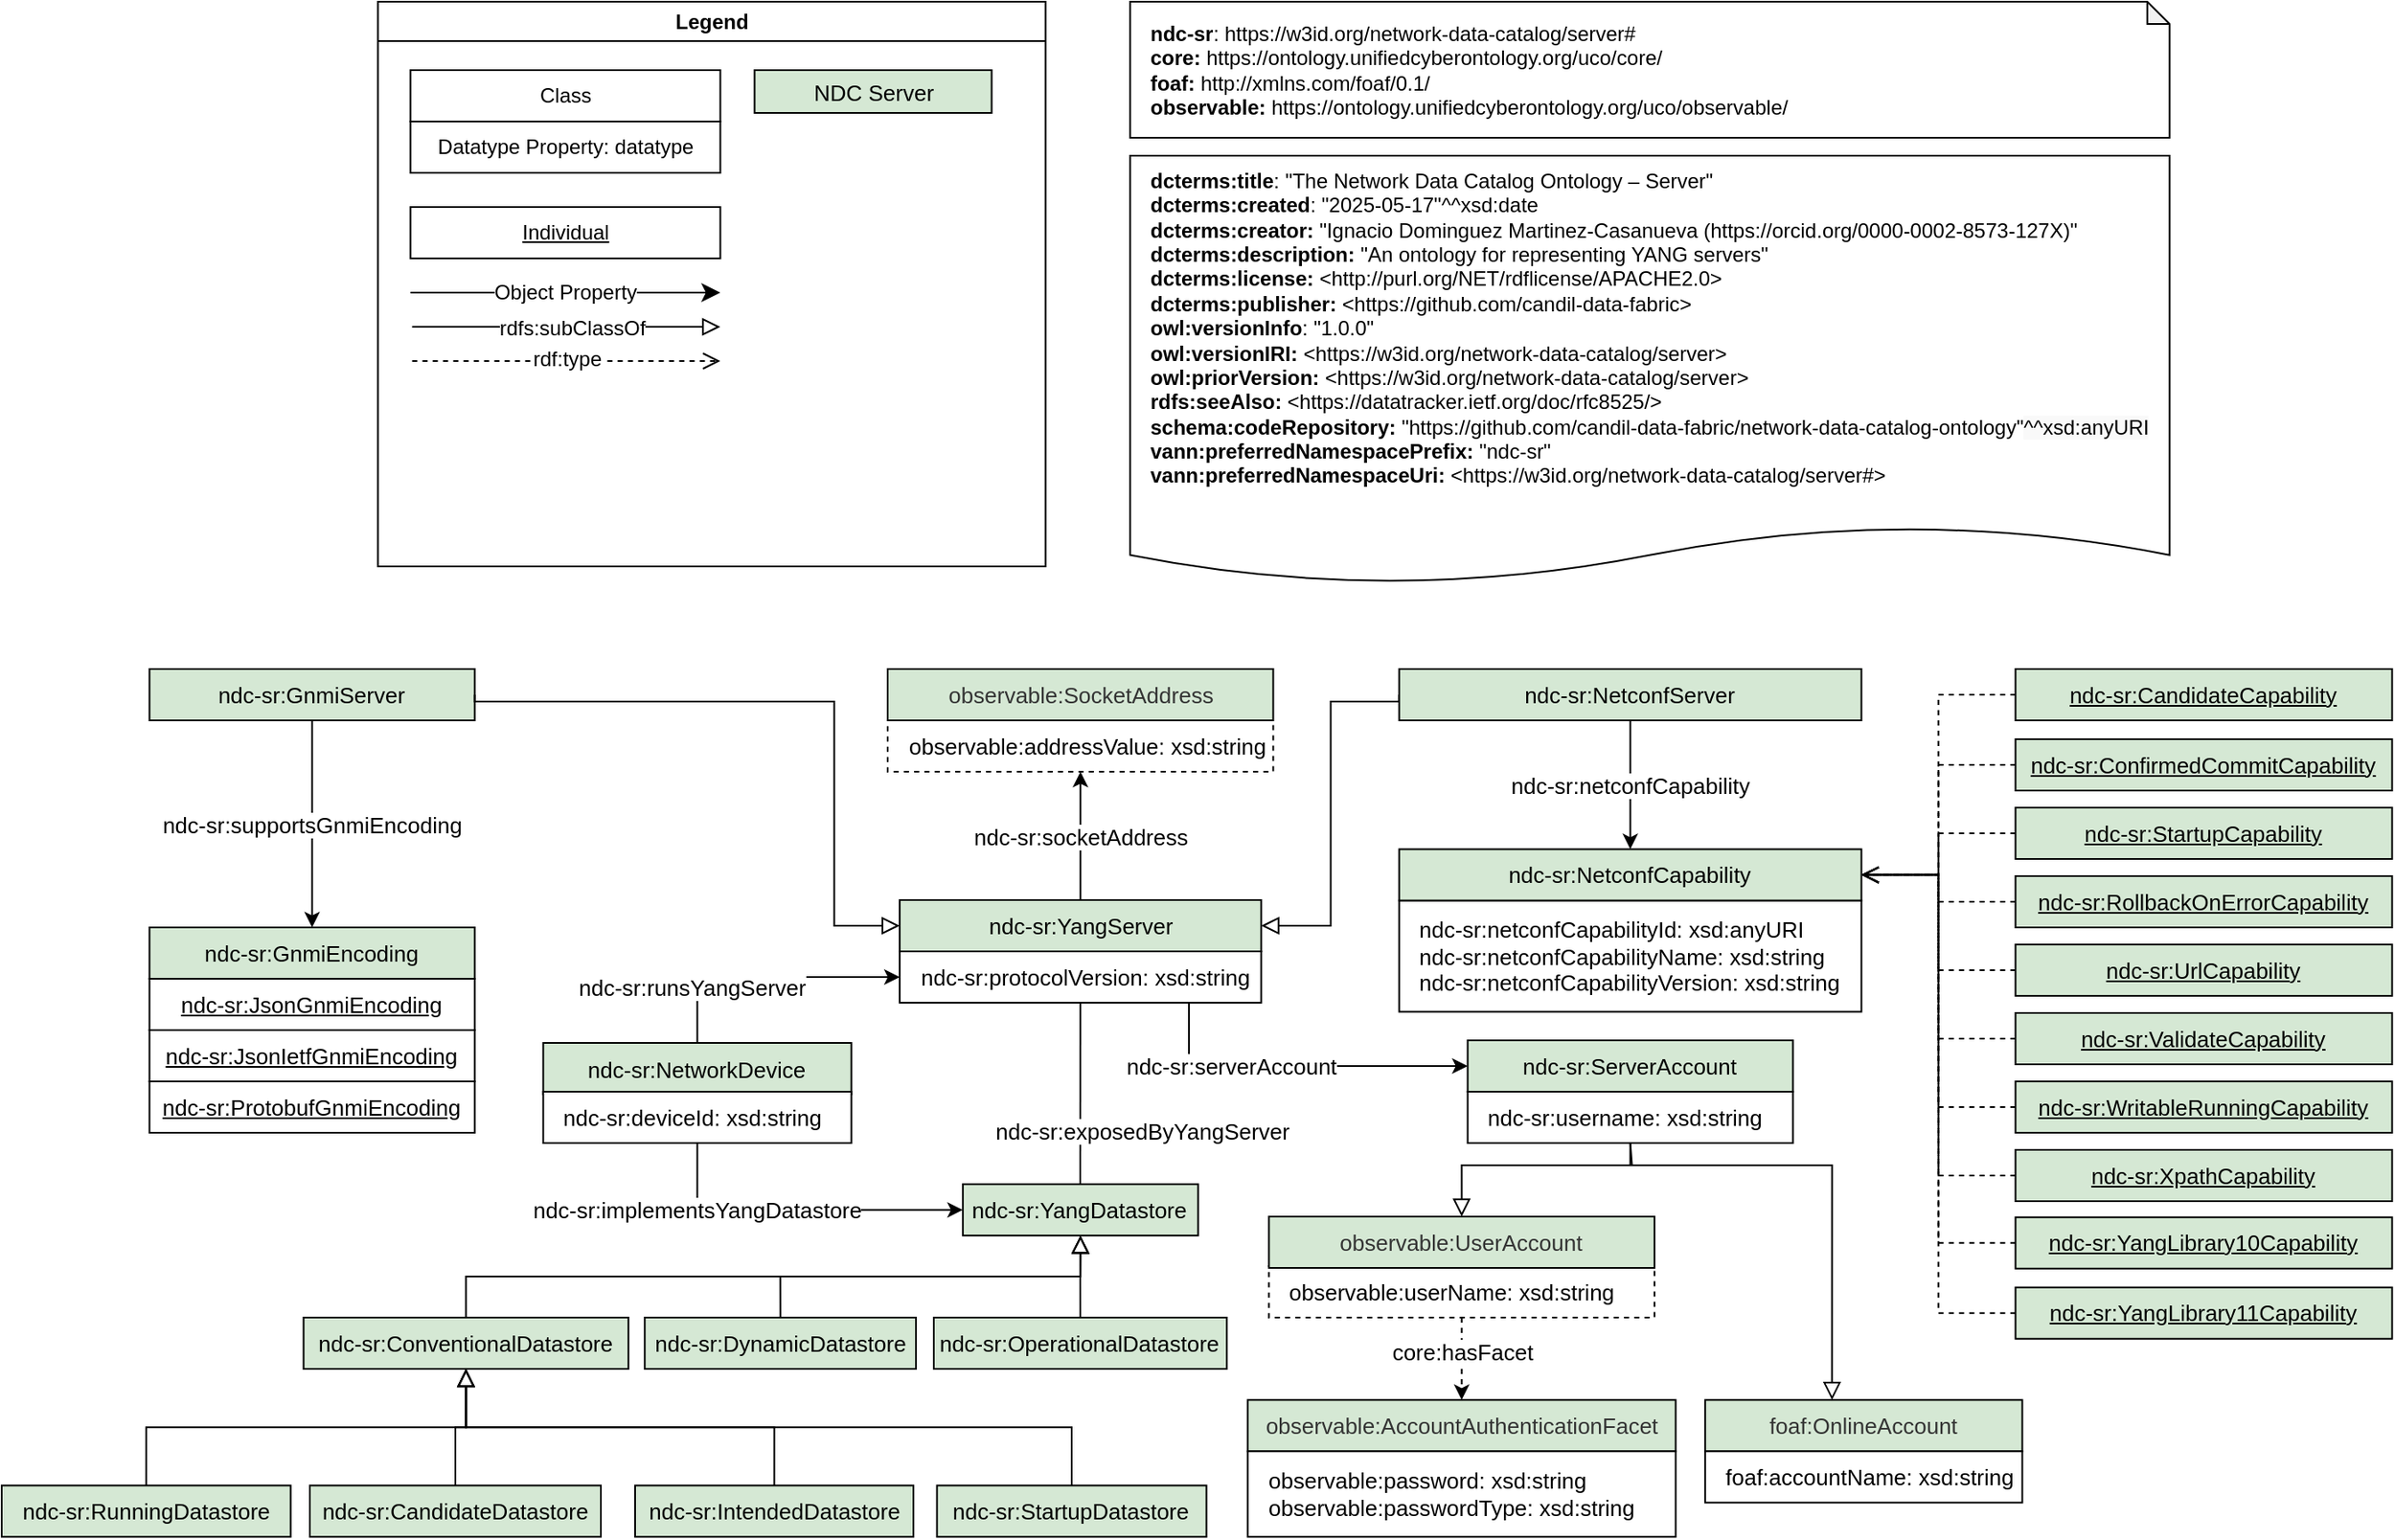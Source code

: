 <mxfile version="27.0.9">
  <diagram id="tjvaVfPbXBuz_-4a2V07" name="server">
    <mxGraphModel dx="96" dy="625" grid="1" gridSize="10" guides="1" tooltips="1" connect="1" arrows="1" fold="1" page="1" pageScale="1" pageWidth="850" pageHeight="1100" math="0" shadow="0">
      <root>
        <mxCell id="0" />
        <mxCell id="1" parent="0" />
        <mxCell id="wlvsMuiItRTlDOig6Jwx-83" value="ndc-sr:exposedByYangServer" style="edgeStyle=orthogonalEdgeStyle;rounded=0;orthogonalLoop=1;jettySize=auto;html=1;fontSize=13;strokeColor=#000000;entryX=0.5;entryY=1;entryDx=0;entryDy=0;" parent="1" source="wlvsMuiItRTlDOig6Jwx-90" target="wlvsMuiItRTlDOig6Jwx-86" edge="1">
          <mxGeometry x="-0.544" y="-36" relative="1" as="geometry">
            <mxPoint as="offset" />
            <mxPoint x="1738.13" y="1336.4" as="targetPoint" />
          </mxGeometry>
        </mxCell>
        <mxCell id="wlvsMuiItRTlDOig6Jwx-84" value="ndc-sr:serverAccount" style="edgeStyle=orthogonalEdgeStyle;rounded=0;orthogonalLoop=1;jettySize=auto;html=1;exitX=0.8;exitY=1;exitDx=0;exitDy=0;entryX=0;entryY=0.5;entryDx=0;entryDy=0;strokeColor=#000000;align=center;verticalAlign=middle;fontFamily=Helvetica;fontSize=13;fontColor=default;labelBackgroundColor=default;endArrow=classic;" parent="1" source="wlvsMuiItRTlDOig6Jwx-86" target="wlvsMuiItRTlDOig6Jwx-135" edge="1">
          <mxGeometry x="-0.204" relative="1" as="geometry">
            <mxPoint as="offset" />
            <mxPoint x="1793.766" y="1340.61" as="sourcePoint" />
          </mxGeometry>
        </mxCell>
        <mxCell id="wlvsMuiItRTlDOig6Jwx-85" value="ndc-sr:socketAddress" style="edgeStyle=orthogonalEdgeStyle;rounded=0;orthogonalLoop=1;jettySize=auto;html=1;exitX=0.5;exitY=0;exitDx=0;exitDy=0;entryX=0.5;entryY=1;entryDx=0;entryDy=0;strokeColor=#000000;align=center;verticalAlign=middle;fontFamily=Helvetica;fontSize=13;fontColor=default;labelBackgroundColor=default;endArrow=classic;" parent="1" source="wlvsMuiItRTlDOig6Jwx-86" target="wlvsMuiItRTlDOig6Jwx-136" edge="1">
          <mxGeometry relative="1" as="geometry" />
        </mxCell>
        <mxCell id="wlvsMuiItRTlDOig6Jwx-86" value="ndc-sr:YangServer" style="rounded=0;whiteSpace=wrap;html=1;snapToPoint=1;points=[[0.1,0],[0.2,0],[0.3,0],[0.4,0],[0.5,0],[0.6,0],[0.7,0],[0.8,0],[0.9,0],[0,0.1],[0,0.3],[0,0.5],[0,0.7],[0,0.9],[0.1,1],[0.2,1],[0.3,1],[0.4,1],[0.5,1],[0.6,1],[0.7,1],[0.8,1],[0.9,1],[1,0.1],[1,0.3],[1,0.5],[1,0.7],[1,0.9]];fillColor=#d5e8d4;strokeColor=#000000;fontSize=13;" parent="1" vertex="1">
          <mxGeometry x="1634.55" y="1305" width="211.17" height="30" as="geometry" />
        </mxCell>
        <mxCell id="wlvsMuiItRTlDOig6Jwx-87" value="" style="endArrow=block;html=1;fontColor=#000099;endFill=0;entryX=1;entryY=0.5;entryDx=0;entryDy=0;endSize=8;arcSize=0;rounded=0;edgeStyle=orthogonalEdgeStyle;exitX=0;exitY=0.5;exitDx=0;exitDy=0;fontSize=13;strokeColor=#000000;" parent="1" source="wlvsMuiItRTlDOig6Jwx-89" target="wlvsMuiItRTlDOig6Jwx-86" edge="1">
          <mxGeometry width="50" height="50" relative="1" as="geometry">
            <mxPoint x="1860.02" y="1339.33" as="sourcePoint" />
            <mxPoint x="2016.02" y="1386.33" as="targetPoint" />
            <Array as="points">
              <mxPoint x="1886.31" y="1189" />
              <mxPoint x="1886.31" y="1320" />
            </Array>
          </mxGeometry>
        </mxCell>
        <mxCell id="wlvsMuiItRTlDOig6Jwx-88" value="ndc-sr:netconfCapability" style="edgeStyle=orthogonalEdgeStyle;rounded=0;orthogonalLoop=1;jettySize=auto;html=1;exitX=0.5;exitY=1;exitDx=0;exitDy=0;entryX=0.5;entryY=0;entryDx=0;entryDy=0;fontSize=13;strokeColor=#000000;" parent="1" source="wlvsMuiItRTlDOig6Jwx-89" target="wlvsMuiItRTlDOig6Jwx-106" edge="1">
          <mxGeometry relative="1" as="geometry">
            <Array as="points" />
            <mxPoint as="offset" />
            <mxPoint x="2061.31" y="1229.99" as="sourcePoint" />
            <mxPoint x="2010.83" y="1230.24" as="targetPoint" />
          </mxGeometry>
        </mxCell>
        <mxCell id="wlvsMuiItRTlDOig6Jwx-89" value="ndc-sr:NetconfServer" style="rounded=0;whiteSpace=wrap;html=1;snapToPoint=1;points=[[0.1,0],[0.2,0],[0.3,0],[0.4,0],[0.5,0],[0.6,0],[0.7,0],[0.8,0],[0.9,0],[0,0.1],[0,0.3],[0,0.5],[0,0.7],[0,0.9],[0.1,1],[0.2,1],[0.3,1],[0.4,1],[0.5,1],[0.6,1],[0.7,1],[0.8,1],[0.9,1],[1,0.1],[1,0.3],[1,0.5],[1,0.7],[1,0.9]];fillColor=#D5E8D4;strokeColor=#000000;fontSize=13;" parent="1" vertex="1">
          <mxGeometry x="1926.31" y="1170" width="270" height="30" as="geometry" />
        </mxCell>
        <mxCell id="wlvsMuiItRTlDOig6Jwx-90" value="ndc-sr:YangDatastore" style="rounded=0;whiteSpace=wrap;html=1;snapToPoint=1;points=[[0.1,0],[0.2,0],[0.3,0],[0.4,0],[0.5,0],[0.6,0],[0.7,0],[0.8,0],[0.9,0],[0,0.1],[0,0.3],[0,0.5],[0,0.7],[0,0.9],[0.1,1],[0.2,1],[0.3,1],[0.4,1],[0.5,1],[0.6,1],[0.7,1],[0.8,1],[0.9,1],[1,0.1],[1,0.3],[1,0.5],[1,0.7],[1,0.9]];fillColor=#d5e8d4;strokeColor=#000000;fontSize=13;" parent="1" vertex="1">
          <mxGeometry x="1671.42" y="1471.08" width="137.43" height="30" as="geometry" />
        </mxCell>
        <mxCell id="wlvsMuiItRTlDOig6Jwx-91" value="ndc-sr:DynamicDatastore" style="rounded=0;whiteSpace=wrap;html=1;snapToPoint=1;points=[[0.1,0],[0.2,0],[0.3,0],[0.4,0],[0.5,0],[0.6,0],[0.7,0],[0.8,0],[0.9,0],[0,0.1],[0,0.3],[0,0.5],[0,0.7],[0,0.9],[0.1,1],[0.2,1],[0.3,1],[0.4,1],[0.5,1],[0.6,1],[0.7,1],[0.8,1],[0.9,1],[1,0.1],[1,0.3],[1,0.5],[1,0.7],[1,0.9]];fillColor=#d5e8d4;strokeColor=#000000;fontSize=13;" parent="1" vertex="1">
          <mxGeometry x="1485.63" y="1549" width="158.43" height="30" as="geometry" />
        </mxCell>
        <mxCell id="wlvsMuiItRTlDOig6Jwx-92" value="ndc-sr:ConventionalDatastore" style="rounded=0;whiteSpace=wrap;html=1;snapToPoint=1;points=[[0.1,0],[0.2,0],[0.3,0],[0.4,0],[0.5,0],[0.6,0],[0.7,0],[0.8,0],[0.9,0],[0,0.1],[0,0.3],[0,0.5],[0,0.7],[0,0.9],[0.1,1],[0.2,1],[0.3,1],[0.4,1],[0.5,1],[0.6,1],[0.7,1],[0.8,1],[0.9,1],[1,0.1],[1,0.3],[1,0.5],[1,0.7],[1,0.9]];fillColor=#d5e8d4;strokeColor=#000000;fontSize=13;" parent="1" vertex="1">
          <mxGeometry x="1286.31" y="1549" width="189.79" height="30" as="geometry" />
        </mxCell>
        <mxCell id="wlvsMuiItRTlDOig6Jwx-93" value="ndc-sr:RunningDatastore" style="rounded=0;whiteSpace=wrap;html=1;snapToPoint=1;points=[[0.1,0],[0.2,0],[0.3,0],[0.4,0],[0.5,0],[0.6,0],[0.7,0],[0.8,0],[0.9,0],[0,0.1],[0,0.3],[0,0.5],[0,0.7],[0,0.9],[0.1,1],[0.2,1],[0.3,1],[0.4,1],[0.5,1],[0.6,1],[0.7,1],[0.8,1],[0.9,1],[1,0.1],[1,0.3],[1,0.5],[1,0.7],[1,0.9]];fillColor=#d5e8d4;strokeColor=#000000;fontSize=13;" parent="1" vertex="1">
          <mxGeometry x="1110" y="1647.16" width="168.79" height="30" as="geometry" />
        </mxCell>
        <mxCell id="wlvsMuiItRTlDOig6Jwx-94" value="ndc-sr:IntendedDatastore" style="rounded=0;whiteSpace=wrap;html=1;snapToPoint=1;points=[[0.1,0],[0.2,0],[0.3,0],[0.4,0],[0.5,0],[0.6,0],[0.7,0],[0.8,0],[0.9,0],[0,0.1],[0,0.3],[0,0.5],[0,0.7],[0,0.9],[0.1,1],[0.2,1],[0.3,1],[0.4,1],[0.5,1],[0.6,1],[0.7,1],[0.8,1],[0.9,1],[1,0.1],[1,0.3],[1,0.5],[1,0.7],[1,0.9]];fillColor=#d5e8d4;strokeColor=#000000;fontSize=13;" parent="1" vertex="1">
          <mxGeometry x="1480" y="1647.16" width="162.57" height="30" as="geometry" />
        </mxCell>
        <mxCell id="wlvsMuiItRTlDOig6Jwx-95" value="ndc-sr:CandidateDatastore" style="rounded=0;whiteSpace=wrap;html=1;snapToPoint=1;points=[[0.1,0],[0.2,0],[0.3,0],[0.4,0],[0.5,0],[0.6,0],[0.7,0],[0.8,0],[0.9,0],[0,0.1],[0,0.3],[0,0.5],[0,0.7],[0,0.9],[0.1,1],[0.2,1],[0.3,1],[0.4,1],[0.5,1],[0.6,1],[0.7,1],[0.8,1],[0.9,1],[1,0.1],[1,0.3],[1,0.5],[1,0.7],[1,0.9]];fillColor=#d5e8d4;strokeColor=#000000;fontSize=13;" parent="1" vertex="1">
          <mxGeometry x="1290" y="1647.16" width="170" height="30" as="geometry" />
        </mxCell>
        <mxCell id="wlvsMuiItRTlDOig6Jwx-96" value="ndc-sr:StartupDatastore" style="rounded=0;whiteSpace=wrap;html=1;snapToPoint=1;points=[[0.1,0],[0.2,0],[0.3,0],[0.4,0],[0.5,0],[0.6,0],[0.7,0],[0.8,0],[0.9,0],[0,0.1],[0,0.3],[0,0.5],[0,0.7],[0,0.9],[0.1,1],[0.2,1],[0.3,1],[0.4,1],[0.5,1],[0.6,1],[0.7,1],[0.8,1],[0.9,1],[1,0.1],[1,0.3],[1,0.5],[1,0.7],[1,0.9]];fillColor=#d5e8d4;strokeColor=#000000;fontSize=13;" parent="1" vertex="1">
          <mxGeometry x="1656.31" y="1647.16" width="157.43" height="30" as="geometry" />
        </mxCell>
        <mxCell id="wlvsMuiItRTlDOig6Jwx-97" value="ndc-sr:OperationalDatastore" style="rounded=0;whiteSpace=wrap;html=1;snapToPoint=1;points=[[0.1,0],[0.2,0],[0.3,0],[0.4,0],[0.5,0],[0.6,0],[0.7,0],[0.8,0],[0.9,0],[0,0.1],[0,0.3],[0,0.5],[0,0.7],[0,0.9],[0.1,1],[0.2,1],[0.3,1],[0.4,1],[0.5,1],[0.6,1],[0.7,1],[0.8,1],[0.9,1],[1,0.1],[1,0.3],[1,0.5],[1,0.7],[1,0.9]];fillColor=#d5e8d4;strokeColor=#000000;fontSize=13;" parent="1" vertex="1">
          <mxGeometry x="1654.46" y="1549" width="171.17" height="30" as="geometry" />
        </mxCell>
        <mxCell id="wlvsMuiItRTlDOig6Jwx-98" value="" style="endArrow=block;html=1;fontColor=#000000;endFill=0;endSize=8;arcSize=0;rounded=0;fontFamily=Helvetica;entryX=0.5;entryY=1;entryDx=0;entryDy=0;exitX=0.5;exitY=0;exitDx=0;exitDy=0;edgeStyle=orthogonalEdgeStyle;fontSize=13;strokeColor=#000000;" parent="1" source="wlvsMuiItRTlDOig6Jwx-92" target="wlvsMuiItRTlDOig6Jwx-90" edge="1">
          <mxGeometry width="50" height="50" relative="1" as="geometry">
            <mxPoint x="1415.24" y="1487.43" as="sourcePoint" />
            <mxPoint x="1553.74" y="1487.15" as="targetPoint" />
          </mxGeometry>
        </mxCell>
        <mxCell id="wlvsMuiItRTlDOig6Jwx-99" value="" style="endArrow=block;html=1;fontColor=#000000;endFill=0;endSize=8;arcSize=0;rounded=0;fontFamily=Helvetica;entryX=0.5;entryY=1;entryDx=0;entryDy=0;exitX=0.5;exitY=0;exitDx=0;exitDy=0;edgeStyle=orthogonalEdgeStyle;fontSize=13;strokeColor=#000000;" parent="1" source="wlvsMuiItRTlDOig6Jwx-91" target="wlvsMuiItRTlDOig6Jwx-90" edge="1">
          <mxGeometry width="50" height="50" relative="1" as="geometry">
            <mxPoint x="1682.31" y="1557" as="sourcePoint" />
            <mxPoint x="1760.31" y="1510" as="targetPoint" />
          </mxGeometry>
        </mxCell>
        <mxCell id="wlvsMuiItRTlDOig6Jwx-100" value="" style="endArrow=block;html=1;fontColor=#000000;endFill=0;endSize=8;arcSize=0;rounded=0;fontFamily=Helvetica;entryX=0.5;entryY=1;entryDx=0;entryDy=0;exitX=0.5;exitY=0;exitDx=0;exitDy=0;edgeStyle=orthogonalEdgeStyle;fontSize=13;strokeColor=#000000;" parent="1" source="wlvsMuiItRTlDOig6Jwx-97" target="wlvsMuiItRTlDOig6Jwx-90" edge="1">
          <mxGeometry width="50" height="50" relative="1" as="geometry">
            <mxPoint x="1841.31" y="1557" as="sourcePoint" />
            <mxPoint x="1760.31" y="1510" as="targetPoint" />
          </mxGeometry>
        </mxCell>
        <mxCell id="wlvsMuiItRTlDOig6Jwx-101" value="" style="endArrow=block;html=1;fontColor=#000000;endFill=0;endSize=8;arcSize=0;rounded=0;fontFamily=Helvetica;entryX=0.5;entryY=1;entryDx=0;entryDy=0;exitX=0.5;exitY=0;exitDx=0;exitDy=0;edgeStyle=orthogonalEdgeStyle;fontSize=13;strokeColor=#000000;" parent="1" source="wlvsMuiItRTlDOig6Jwx-93" target="wlvsMuiItRTlDOig6Jwx-92" edge="1">
          <mxGeometry width="50" height="50" relative="1" as="geometry">
            <mxPoint x="1847.22" y="1577" as="sourcePoint" />
            <mxPoint x="1621.22" y="1530" as="targetPoint" />
          </mxGeometry>
        </mxCell>
        <mxCell id="wlvsMuiItRTlDOig6Jwx-102" value="" style="endArrow=block;html=1;fontColor=#000000;endFill=0;endSize=8;arcSize=0;rounded=0;fontFamily=Helvetica;exitX=0.5;exitY=0;exitDx=0;exitDy=0;edgeStyle=orthogonalEdgeStyle;entryX=0.5;entryY=1;entryDx=0;entryDy=0;fontSize=13;strokeColor=#000000;" parent="1" source="wlvsMuiItRTlDOig6Jwx-95" target="wlvsMuiItRTlDOig6Jwx-92" edge="1">
          <mxGeometry width="50" height="50" relative="1" as="geometry">
            <mxPoint x="1363.22" y="1660" as="sourcePoint" />
            <mxPoint x="1557.22" y="1610" as="targetPoint" />
          </mxGeometry>
        </mxCell>
        <mxCell id="wlvsMuiItRTlDOig6Jwx-103" value="" style="endArrow=block;html=1;fontColor=#000000;endFill=0;endSize=8;arcSize=0;rounded=0;fontFamily=Helvetica;exitX=0.5;exitY=0;exitDx=0;exitDy=0;edgeStyle=orthogonalEdgeStyle;entryX=0.5;entryY=1;entryDx=0;entryDy=0;fontSize=13;strokeColor=#000000;" parent="1" source="wlvsMuiItRTlDOig6Jwx-94" target="wlvsMuiItRTlDOig6Jwx-92" edge="1">
          <mxGeometry width="50" height="50" relative="1" as="geometry">
            <mxPoint x="1520.22" y="1660" as="sourcePoint" />
            <mxPoint x="1543.22" y="1607" as="targetPoint" />
          </mxGeometry>
        </mxCell>
        <mxCell id="wlvsMuiItRTlDOig6Jwx-104" value="" style="endArrow=block;html=1;fontColor=#000000;endFill=0;endSize=8;arcSize=0;rounded=0;fontFamily=Helvetica;exitX=0.5;exitY=0;exitDx=0;exitDy=0;edgeStyle=orthogonalEdgeStyle;entryX=0.5;entryY=1;entryDx=0;entryDy=0;fontSize=13;strokeColor=#000000;" parent="1" source="wlvsMuiItRTlDOig6Jwx-96" target="wlvsMuiItRTlDOig6Jwx-92" edge="1">
          <mxGeometry width="50" height="50" relative="1" as="geometry">
            <mxPoint x="1669.22" y="1660" as="sourcePoint" />
            <mxPoint x="1543.22" y="1607" as="targetPoint" />
          </mxGeometry>
        </mxCell>
        <mxCell id="wlvsMuiItRTlDOig6Jwx-105" value="&lt;div&gt;ndc-sr:netconfCapabilityId: xsd:anyURI&lt;/div&gt;&lt;div&gt;ndc-sr:netconfCapabilityName: xsd:string&lt;/div&gt;&lt;div&gt;ndc-sr:netconfCapabilityVersion: xsd:string&lt;/div&gt;" style="rounded=0;whiteSpace=wrap;html=1;snapToPoint=1;points=[[0.1,0],[0.2,0],[0.3,0],[0.4,0],[0.5,0],[0.6,0],[0.7,0],[0.8,0],[0.9,0],[0,0.1],[0,0.3],[0,0.5],[0,0.7],[0,0.9],[0.1,1],[0.2,1],[0.3,1],[0.4,1],[0.5,1],[0.6,1],[0.7,1],[0.8,1],[0.9,1],[1,0.1],[1,0.3],[1,0.5],[1,0.7],[1,0.9]];align=left;spacingLeft=10;fontSize=13;strokeColor=#000000;" parent="1" vertex="1">
          <mxGeometry x="1926.31" y="1305.28" width="270" height="65" as="geometry" />
        </mxCell>
        <mxCell id="wlvsMuiItRTlDOig6Jwx-106" value="ndc-sr:NetconfCapability" style="rounded=0;whiteSpace=wrap;html=1;snapToPoint=1;points=[[0.1,0],[0.2,0],[0.3,0],[0.4,0],[0.5,0],[0.6,0],[0.7,0],[0.8,0],[0.9,0],[0,0.1],[0,0.3],[0,0.5],[0,0.7],[0,0.9],[0.1,1],[0.2,1],[0.3,1],[0.4,1],[0.5,1],[0.6,1],[0.7,1],[0.8,1],[0.9,1],[1,0.1],[1,0.3],[1,0.5],[1,0.7],[1,0.9]];fillColor=#D5E8D4;strokeColor=#000000;fontSize=13;" parent="1" vertex="1">
          <mxGeometry x="1926.31" y="1275.28" width="270" height="30" as="geometry" />
        </mxCell>
        <mxCell id="wlvsMuiItRTlDOig6Jwx-107" value="&lt;u&gt;ndc-sr:WritableRunningCapability&lt;/u&gt;" style="rounded=0;whiteSpace=wrap;html=1;snapToPoint=1;points=[[0.1,0],[0.2,0],[0.3,0],[0.4,0],[0.5,0],[0.6,0],[0.7,0],[0.8,0],[0.9,0],[0,0.1],[0,0.3],[0,0.5],[0,0.7],[0,0.9],[0.1,1],[0.2,1],[0.3,1],[0.4,1],[0.5,1],[0.6,1],[0.7,1],[0.8,1],[0.9,1],[1,0.1],[1,0.3],[1,0.5],[1,0.7],[1,0.9]];fillColor=#D5E8D4;strokeColor=#000000;fontSize=13;" parent="1" vertex="1">
          <mxGeometry x="2286.31" y="1411" width="220" height="30" as="geometry" />
        </mxCell>
        <mxCell id="wlvsMuiItRTlDOig6Jwx-108" value="&lt;u&gt;ndc-sr:CandidateCapability&lt;/u&gt;" style="rounded=0;whiteSpace=wrap;html=1;snapToPoint=1;points=[[0.1,0],[0.2,0],[0.3,0],[0.4,0],[0.5,0],[0.6,0],[0.7,0],[0.8,0],[0.9,0],[0,0.1],[0,0.3],[0,0.5],[0,0.7],[0,0.9],[0.1,1],[0.2,1],[0.3,1],[0.4,1],[0.5,1],[0.6,1],[0.7,1],[0.8,1],[0.9,1],[1,0.1],[1,0.3],[1,0.5],[1,0.7],[1,0.9]];fillColor=#D5E8D4;strokeColor=#000000;fontSize=13;" parent="1" vertex="1">
          <mxGeometry x="2286.31" y="1170" width="220" height="30" as="geometry" />
        </mxCell>
        <mxCell id="wlvsMuiItRTlDOig6Jwx-109" value="&lt;u&gt;ndc-sr:ConfirmedCommitCapability&lt;/u&gt;" style="rounded=0;whiteSpace=wrap;html=1;snapToPoint=1;points=[[0.1,0],[0.2,0],[0.3,0],[0.4,0],[0.5,0],[0.6,0],[0.7,0],[0.8,0],[0.9,0],[0,0.1],[0,0.3],[0,0.5],[0,0.7],[0,0.9],[0.1,1],[0.2,1],[0.3,1],[0.4,1],[0.5,1],[0.6,1],[0.7,1],[0.8,1],[0.9,1],[1,0.1],[1,0.3],[1,0.5],[1,0.7],[1,0.9]];fillColor=#D5E8D4;strokeColor=#000000;fontSize=13;" parent="1" vertex="1">
          <mxGeometry x="2286.31" y="1211" width="220" height="30" as="geometry" />
        </mxCell>
        <mxCell id="wlvsMuiItRTlDOig6Jwx-110" value="&lt;u&gt;ndc-sr:StartupCapability&lt;/u&gt;" style="rounded=0;whiteSpace=wrap;html=1;snapToPoint=1;points=[[0.1,0],[0.2,0],[0.3,0],[0.4,0],[0.5,0],[0.6,0],[0.7,0],[0.8,0],[0.9,0],[0,0.1],[0,0.3],[0,0.5],[0,0.7],[0,0.9],[0.1,1],[0.2,1],[0.3,1],[0.4,1],[0.5,1],[0.6,1],[0.7,1],[0.8,1],[0.9,1],[1,0.1],[1,0.3],[1,0.5],[1,0.7],[1,0.9]];fillColor=#D5E8D4;strokeColor=#000000;fontSize=13;" parent="1" vertex="1">
          <mxGeometry x="2286.31" y="1251" width="220" height="30" as="geometry" />
        </mxCell>
        <mxCell id="wlvsMuiItRTlDOig6Jwx-111" value="&lt;u&gt;ndc-sr:RollbackOnErrorCapability&lt;/u&gt;" style="rounded=0;whiteSpace=wrap;html=1;snapToPoint=1;points=[[0.1,0],[0.2,0],[0.3,0],[0.4,0],[0.5,0],[0.6,0],[0.7,0],[0.8,0],[0.9,0],[0,0.1],[0,0.3],[0,0.5],[0,0.7],[0,0.9],[0.1,1],[0.2,1],[0.3,1],[0.4,1],[0.5,1],[0.6,1],[0.7,1],[0.8,1],[0.9,1],[1,0.1],[1,0.3],[1,0.5],[1,0.7],[1,0.9]];fillColor=#D5E8D4;strokeColor=#000000;fontSize=13;" parent="1" vertex="1">
          <mxGeometry x="2286.31" y="1291" width="220" height="30" as="geometry" />
        </mxCell>
        <mxCell id="wlvsMuiItRTlDOig6Jwx-112" value="&lt;u&gt;ndc-sr:UrlCapability&lt;/u&gt;" style="rounded=0;whiteSpace=wrap;html=1;snapToPoint=1;points=[[0.1,0],[0.2,0],[0.3,0],[0.4,0],[0.5,0],[0.6,0],[0.7,0],[0.8,0],[0.9,0],[0,0.1],[0,0.3],[0,0.5],[0,0.7],[0,0.9],[0.1,1],[0.2,1],[0.3,1],[0.4,1],[0.5,1],[0.6,1],[0.7,1],[0.8,1],[0.9,1],[1,0.1],[1,0.3],[1,0.5],[1,0.7],[1,0.9]];fillColor=#D5E8D4;strokeColor=#000000;fontSize=13;" parent="1" vertex="1">
          <mxGeometry x="2286.31" y="1330.99" width="220" height="30" as="geometry" />
        </mxCell>
        <mxCell id="wlvsMuiItRTlDOig6Jwx-113" value="&lt;u&gt;ndc-sr:ValidateCapability&lt;/u&gt;" style="rounded=0;whiteSpace=wrap;html=1;snapToPoint=1;points=[[0.1,0],[0.2,0],[0.3,0],[0.4,0],[0.5,0],[0.6,0],[0.7,0],[0.8,0],[0.9,0],[0,0.1],[0,0.3],[0,0.5],[0,0.7],[0,0.9],[0.1,1],[0.2,1],[0.3,1],[0.4,1],[0.5,1],[0.6,1],[0.7,1],[0.8,1],[0.9,1],[1,0.1],[1,0.3],[1,0.5],[1,0.7],[1,0.9]];fillColor=#D5E8D4;strokeColor=#000000;fontSize=13;" parent="1" vertex="1">
          <mxGeometry x="2286.31" y="1371" width="220" height="30" as="geometry" />
        </mxCell>
        <mxCell id="wlvsMuiItRTlDOig6Jwx-114" value="&lt;u&gt;ndc-sr:XpathCapability&lt;/u&gt;" style="rounded=0;whiteSpace=wrap;html=1;snapToPoint=1;points=[[0.1,0],[0.2,0],[0.3,0],[0.4,0],[0.5,0],[0.6,0],[0.7,0],[0.8,0],[0.9,0],[0,0.1],[0,0.3],[0,0.5],[0,0.7],[0,0.9],[0.1,1],[0.2,1],[0.3,1],[0.4,1],[0.5,1],[0.6,1],[0.7,1],[0.8,1],[0.9,1],[1,0.1],[1,0.3],[1,0.5],[1,0.7],[1,0.9]];fillColor=#D5E8D4;strokeColor=#000000;fontSize=13;" parent="1" vertex="1">
          <mxGeometry x="2286.31" y="1451" width="220" height="30" as="geometry" />
        </mxCell>
        <mxCell id="wlvsMuiItRTlDOig6Jwx-115" value="" style="endArrow=open;html=1;fontColor=#000099;endFill=0;dashed=1;entryX=1;entryY=0.5;entryDx=0;entryDy=0;endSize=8;exitX=0;exitY=0.5;exitDx=0;exitDy=0;rounded=0;fontSize=13;edgeStyle=orthogonalEdgeStyle;strokeColor=#000000;" parent="1" source="wlvsMuiItRTlDOig6Jwx-108" target="wlvsMuiItRTlDOig6Jwx-106" edge="1">
          <mxGeometry width="50" height="50" relative="1" as="geometry">
            <mxPoint x="1905.89" y="1525.61" as="sourcePoint" />
            <mxPoint x="1905.89" y="1475.61" as="targetPoint" />
          </mxGeometry>
        </mxCell>
        <mxCell id="wlvsMuiItRTlDOig6Jwx-116" value="" style="endArrow=open;html=1;fontColor=#000099;endFill=0;dashed=1;endSize=8;exitX=0;exitY=0.5;exitDx=0;exitDy=0;rounded=0;entryX=1;entryY=0.5;entryDx=0;entryDy=0;fontSize=13;edgeStyle=orthogonalEdgeStyle;strokeColor=#000000;" parent="1" source="wlvsMuiItRTlDOig6Jwx-109" target="wlvsMuiItRTlDOig6Jwx-106" edge="1">
          <mxGeometry width="50" height="50" relative="1" as="geometry">
            <mxPoint x="2085.89" y="1320.61" as="sourcePoint" />
            <mxPoint x="2015.89" y="1335.61" as="targetPoint" />
          </mxGeometry>
        </mxCell>
        <mxCell id="wlvsMuiItRTlDOig6Jwx-117" value="" style="endArrow=open;html=1;fontColor=#000099;endFill=0;dashed=1;endSize=8;exitX=0;exitY=0.5;exitDx=0;exitDy=0;rounded=0;entryX=1;entryY=0.5;entryDx=0;entryDy=0;fontSize=13;edgeStyle=orthogonalEdgeStyle;strokeColor=#000000;" parent="1" source="wlvsMuiItRTlDOig6Jwx-110" target="wlvsMuiItRTlDOig6Jwx-106" edge="1">
          <mxGeometry width="50" height="50" relative="1" as="geometry">
            <mxPoint x="2085.89" y="1360.61" as="sourcePoint" />
            <mxPoint x="2015.89" y="1320.61" as="targetPoint" />
          </mxGeometry>
        </mxCell>
        <mxCell id="wlvsMuiItRTlDOig6Jwx-118" value="" style="endArrow=open;html=1;fontColor=#000099;endFill=0;dashed=1;endSize=8;exitX=0;exitY=0.5;exitDx=0;exitDy=0;rounded=0;entryX=1;entryY=0.5;entryDx=0;entryDy=0;fontSize=13;edgeStyle=orthogonalEdgeStyle;strokeColor=#000000;" parent="1" source="wlvsMuiItRTlDOig6Jwx-111" target="wlvsMuiItRTlDOig6Jwx-106" edge="1">
          <mxGeometry width="50" height="50" relative="1" as="geometry">
            <mxPoint x="2085.89" y="1403.61" as="sourcePoint" />
            <mxPoint x="2015.89" y="1320.61" as="targetPoint" />
          </mxGeometry>
        </mxCell>
        <mxCell id="wlvsMuiItRTlDOig6Jwx-119" value="" style="endArrow=open;html=1;fontColor=#000099;endFill=0;dashed=1;endSize=8;exitX=0;exitY=0.5;exitDx=0;exitDy=0;rounded=0;entryX=1;entryY=0.5;entryDx=0;entryDy=0;fontSize=13;edgeStyle=orthogonalEdgeStyle;strokeColor=#000000;" parent="1" source="wlvsMuiItRTlDOig6Jwx-112" target="wlvsMuiItRTlDOig6Jwx-106" edge="1">
          <mxGeometry width="50" height="50" relative="1" as="geometry">
            <mxPoint x="2085.89" y="1440.61" as="sourcePoint" />
            <mxPoint x="2015.89" y="1320.61" as="targetPoint" />
          </mxGeometry>
        </mxCell>
        <mxCell id="wlvsMuiItRTlDOig6Jwx-120" value="" style="endArrow=open;html=1;fontColor=#000099;endFill=0;dashed=1;endSize=8;exitX=0;exitY=0.5;exitDx=0;exitDy=0;rounded=0;entryX=1;entryY=0.5;entryDx=0;entryDy=0;fontSize=13;edgeStyle=orthogonalEdgeStyle;strokeColor=#000000;" parent="1" source="wlvsMuiItRTlDOig6Jwx-113" target="wlvsMuiItRTlDOig6Jwx-106" edge="1">
          <mxGeometry width="50" height="50" relative="1" as="geometry">
            <mxPoint x="2085.89" y="1480.61" as="sourcePoint" />
            <mxPoint x="2015.89" y="1320.61" as="targetPoint" />
          </mxGeometry>
        </mxCell>
        <mxCell id="wlvsMuiItRTlDOig6Jwx-121" value="" style="endArrow=open;html=1;fontColor=#000099;endFill=0;dashed=1;endSize=8;exitX=0;exitY=0.5;exitDx=0;exitDy=0;rounded=0;entryX=1;entryY=0.5;entryDx=0;entryDy=0;fontSize=13;edgeStyle=orthogonalEdgeStyle;strokeColor=#000000;" parent="1" source="wlvsMuiItRTlDOig6Jwx-107" target="wlvsMuiItRTlDOig6Jwx-106" edge="1">
          <mxGeometry width="50" height="50" relative="1" as="geometry">
            <mxPoint x="2085.89" y="1520.61" as="sourcePoint" />
            <mxPoint x="2015.89" y="1320.61" as="targetPoint" />
          </mxGeometry>
        </mxCell>
        <mxCell id="wlvsMuiItRTlDOig6Jwx-122" value="" style="endArrow=open;html=1;fontColor=#000099;endFill=0;dashed=1;endSize=8;exitX=0;exitY=0.5;exitDx=0;exitDy=0;rounded=0;entryX=1;entryY=0.5;entryDx=0;entryDy=0;fontSize=13;edgeStyle=orthogonalEdgeStyle;strokeColor=#000000;" parent="1" source="wlvsMuiItRTlDOig6Jwx-114" target="wlvsMuiItRTlDOig6Jwx-106" edge="1">
          <mxGeometry width="50" height="50" relative="1" as="geometry">
            <mxPoint x="2085.89" y="1560.61" as="sourcePoint" />
            <mxPoint x="2015.89" y="1320.61" as="targetPoint" />
          </mxGeometry>
        </mxCell>
        <mxCell id="wlvsMuiItRTlDOig6Jwx-123" value="&lt;u&gt;ndc-sr:YangLibrary10Capability&lt;/u&gt;" style="rounded=0;whiteSpace=wrap;html=1;snapToPoint=1;points=[[0.1,0],[0.2,0],[0.3,0],[0.4,0],[0.5,0],[0.6,0],[0.7,0],[0.8,0],[0.9,0],[0,0.1],[0,0.3],[0,0.5],[0,0.7],[0,0.9],[0.1,1],[0.2,1],[0.3,1],[0.4,1],[0.5,1],[0.6,1],[0.7,1],[0.8,1],[0.9,1],[1,0.1],[1,0.3],[1,0.5],[1,0.7],[1,0.9]];fillColor=#D5E8D4;strokeColor=#000000;fontSize=13;" parent="1" vertex="1">
          <mxGeometry x="2286.31" y="1490.39" width="220" height="30" as="geometry" />
        </mxCell>
        <mxCell id="wlvsMuiItRTlDOig6Jwx-124" value="" style="endArrow=open;html=1;fontColor=#000099;endFill=0;dashed=1;endSize=8;exitX=0;exitY=0.5;exitDx=0;exitDy=0;rounded=0;entryX=1;entryY=0.5;entryDx=0;entryDy=0;fontSize=13;edgeStyle=orthogonalEdgeStyle;strokeColor=#000000;" parent="1" source="wlvsMuiItRTlDOig6Jwx-123" target="wlvsMuiItRTlDOig6Jwx-106" edge="1">
          <mxGeometry width="50" height="50" relative="1" as="geometry">
            <mxPoint x="2092.89" y="1617" as="sourcePoint" />
            <mxPoint x="2015.89" y="1336" as="targetPoint" />
          </mxGeometry>
        </mxCell>
        <mxCell id="wlvsMuiItRTlDOig6Jwx-125" value="foaf:OnlineAccount" style="rounded=0;whiteSpace=wrap;html=1;snapToPoint=1;points=[[0.1,0],[0.2,0],[0.3,0],[0.4,0],[0.5,0],[0.6,0],[0.7,0],[0.8,0],[0.9,0],[0,0.1],[0,0.3],[0,0.5],[0,0.7],[0,0.9],[0.1,1],[0.2,1],[0.3,1],[0.4,1],[0.5,1],[0.6,1],[0.7,1],[0.8,1],[0.9,1],[1,0.1],[1,0.3],[1,0.5],[1,0.7],[1,0.9]];fillColor=#D5E8D4;strokeColor=#000000;fontSize=13;fontColor=#333333;" parent="1" vertex="1">
          <mxGeometry x="2105.07" y="1597.16" width="185.21" height="30" as="geometry" />
        </mxCell>
        <mxCell id="wlvsMuiItRTlDOig6Jwx-126" value="foaf:accountName: xsd:string" style="rounded=0;whiteSpace=wrap;html=1;snapToPoint=1;points=[[0.1,0],[0.2,0],[0.3,0],[0.4,0],[0.5,0],[0.6,0],[0.7,0],[0.8,0],[0.9,0],[0,0.1],[0,0.3],[0,0.5],[0,0.7],[0,0.9],[0.1,1],[0.2,1],[0.3,1],[0.4,1],[0.5,1],[0.6,1],[0.7,1],[0.8,1],[0.9,1],[1,0.1],[1,0.3],[1,0.5],[1,0.7],[1,0.9]];align=left;spacingLeft=10;fontSize=13;strokeColor=#000000;" parent="1" vertex="1">
          <mxGeometry x="2105.07" y="1627.16" width="185.21" height="30" as="geometry" />
        </mxCell>
        <mxCell id="wlvsMuiItRTlDOig6Jwx-127" value="core:hasFacet" style="edgeStyle=orthogonalEdgeStyle;rounded=0;orthogonalLoop=1;jettySize=auto;html=1;exitX=0.5;exitY=1;exitDx=0;exitDy=0;entryX=0.5;entryY=0;entryDx=0;entryDy=0;dashed=1;strokeColor=#000000;align=center;verticalAlign=middle;fontFamily=Helvetica;fontSize=13;fontColor=default;labelBackgroundColor=default;endArrow=classic;" parent="1" source="wlvsMuiItRTlDOig6Jwx-128" target="wlvsMuiItRTlDOig6Jwx-129" edge="1">
          <mxGeometry x="-0.149" relative="1" as="geometry">
            <mxPoint as="offset" />
          </mxGeometry>
        </mxCell>
        <mxCell id="wlvsMuiItRTlDOig6Jwx-128" value="observable:userName: xsd:string" style="rounded=0;whiteSpace=wrap;html=1;snapToPoint=1;points=[[0.1,0],[0.2,0],[0.3,0],[0.4,0],[0.5,0],[0.6,0],[0.7,0],[0.8,0],[0.9,0],[0,0.1],[0,0.3],[0,0.5],[0,0.7],[0,0.9],[0.1,1],[0.2,1],[0.3,1],[0.4,1],[0.5,1],[0.6,1],[0.7,1],[0.8,1],[0.9,1],[1,0.1],[1,0.3],[1,0.5],[1,0.7],[1,0.9]];align=left;spacingLeft=10;fontSize=13;dashed=1;strokeColor=#000000;" parent="1" vertex="1">
          <mxGeometry x="1850.22" y="1519" width="225.21" height="30" as="geometry" />
        </mxCell>
        <mxCell id="wlvsMuiItRTlDOig6Jwx-129" value="observable:AccountAuthenticationFacet" style="rounded=0;whiteSpace=wrap;html=1;snapToPoint=1;points=[[0.1,0],[0.2,0],[0.3,0],[0.4,0],[0.5,0],[0.6,0],[0.7,0],[0.8,0],[0.9,0],[0,0.1],[0,0.3],[0,0.5],[0,0.7],[0,0.9],[0.1,1],[0.2,1],[0.3,1],[0.4,1],[0.5,1],[0.6,1],[0.7,1],[0.8,1],[0.9,1],[1,0.1],[1,0.3],[1,0.5],[1,0.7],[1,0.9]];fillColor=#D5E8D4;strokeColor=#000000;fontSize=13;fontColor=#333333;" parent="1" vertex="1">
          <mxGeometry x="1837.82" y="1597.16" width="250" height="30" as="geometry" />
        </mxCell>
        <mxCell id="wlvsMuiItRTlDOig6Jwx-130" value="observable:password: xsd:string&lt;div&gt;observable:passwordType: xsd:string&lt;/div&gt;" style="rounded=0;whiteSpace=wrap;html=1;snapToPoint=1;points=[[0.1,0],[0.2,0],[0.3,0],[0.4,0],[0.5,0],[0.6,0],[0.7,0],[0.8,0],[0.9,0],[0,0.1],[0,0.3],[0,0.5],[0,0.7],[0,0.9],[0.1,1],[0.2,1],[0.3,1],[0.4,1],[0.5,1],[0.6,1],[0.7,1],[0.8,1],[0.9,1],[1,0.1],[1,0.3],[1,0.5],[1,0.7],[1,0.9]];align=left;spacingLeft=10;fontSize=13;strokeColor=#000000;" parent="1" vertex="1">
          <mxGeometry x="1837.82" y="1627.16" width="250" height="50" as="geometry" />
        </mxCell>
        <mxCell id="wlvsMuiItRTlDOig6Jwx-131" value="observable:UserAccount" style="rounded=0;whiteSpace=wrap;html=1;snapToPoint=1;points=[[0.1,0],[0.2,0],[0.3,0],[0.4,0],[0.5,0],[0.6,0],[0.7,0],[0.8,0],[0.9,0],[0,0.1],[0,0.3],[0,0.5],[0,0.7],[0,0.9],[0.1,1],[0.2,1],[0.3,1],[0.4,1],[0.5,1],[0.6,1],[0.7,1],[0.8,1],[0.9,1],[1,0.1],[1,0.3],[1,0.5],[1,0.7],[1,0.9]];fillColor=#D5E8D4;strokeColor=#000000;fontSize=13;fontColor=#333333;" parent="1" vertex="1">
          <mxGeometry x="1850.22" y="1490" width="225.21" height="30" as="geometry" />
        </mxCell>
        <mxCell id="wlvsMuiItRTlDOig6Jwx-132" value="" style="endArrow=block;html=1;fontColor=#000000;endFill=0;endSize=8;arcSize=0;rounded=0;fontFamily=Helvetica;entryX=0.5;entryY=0;entryDx=0;entryDy=0;exitX=0.5;exitY=1;exitDx=0;exitDy=0;edgeStyle=orthogonalEdgeStyle;fontSize=13;strokeColor=#000000;" parent="1" source="wlvsMuiItRTlDOig6Jwx-134" target="wlvsMuiItRTlDOig6Jwx-131" edge="1">
          <mxGeometry width="50" height="50" relative="1" as="geometry">
            <mxPoint x="1756.31" y="1490" as="sourcePoint" />
            <mxPoint x="1742.31" y="1567" as="targetPoint" />
            <Array as="points">
              <mxPoint x="2062.31" y="1460" />
              <mxPoint x="1963.31" y="1460" />
              <mxPoint x="1963.31" y="1480" />
            </Array>
          </mxGeometry>
        </mxCell>
        <mxCell id="wlvsMuiItRTlDOig6Jwx-133" value="" style="endArrow=block;html=1;fontColor=#000000;endFill=0;endSize=8;arcSize=0;rounded=0;fontFamily=Helvetica;entryX=0.4;entryY=0;entryDx=0;entryDy=0;exitX=0.5;exitY=1;exitDx=0;exitDy=0;edgeStyle=orthogonalEdgeStyle;fontSize=13;strokeColor=#000000;" parent="1" source="wlvsMuiItRTlDOig6Jwx-134" target="wlvsMuiItRTlDOig6Jwx-125" edge="1">
          <mxGeometry width="50" height="50" relative="1" as="geometry">
            <mxPoint x="1989.31" y="1430" as="sourcePoint" />
            <mxPoint x="1989.31" y="1482" as="targetPoint" />
            <Array as="points">
              <mxPoint x="2062.31" y="1460" />
              <mxPoint x="2179.31" y="1460" />
            </Array>
          </mxGeometry>
        </mxCell>
        <mxCell id="wlvsMuiItRTlDOig6Jwx-134" value="&lt;div&gt;ndc-sr:username: xsd:string&lt;/div&gt;" style="rounded=0;whiteSpace=wrap;html=1;snapToPoint=1;points=[[0.1,0],[0.2,0],[0.3,0],[0.4,0],[0.5,0],[0.6,0],[0.7,0],[0.8,0],[0.9,0],[0,0.1],[0,0.3],[0,0.5],[0,0.7],[0,0.9],[0.1,1],[0.2,1],[0.3,1],[0.4,1],[0.5,1],[0.6,1],[0.7,1],[0.8,1],[0.9,1],[1,0.1],[1,0.3],[1,0.5],[1,0.7],[1,0.9]];align=left;spacingLeft=10;fontSize=13;strokeColor=#000000;" parent="1" vertex="1">
          <mxGeometry x="1966.31" y="1417" width="190" height="30" as="geometry" />
        </mxCell>
        <mxCell id="wlvsMuiItRTlDOig6Jwx-135" value="ndc-sr:ServerAccount" style="rounded=0;whiteSpace=wrap;html=1;snapToPoint=1;points=[[0.1,0],[0.2,0],[0.3,0],[0.4,0],[0.5,0],[0.6,0],[0.7,0],[0.8,0],[0.9,0],[0,0.1],[0,0.3],[0,0.5],[0,0.7],[0,0.9],[0.1,1],[0.2,1],[0.3,1],[0.4,1],[0.5,1],[0.6,1],[0.7,1],[0.8,1],[0.9,1],[1,0.1],[1,0.3],[1,0.5],[1,0.7],[1,0.9]];fillColor=#d5e8d4;strokeColor=#000000;fontSize=13;" parent="1" vertex="1">
          <mxGeometry x="1966.31" y="1387" width="190" height="30" as="geometry" />
        </mxCell>
        <mxCell id="wlvsMuiItRTlDOig6Jwx-136" value="observable:addressValue: xsd:string" style="rounded=0;whiteSpace=wrap;html=1;snapToPoint=1;points=[[0.1,0],[0.2,0],[0.3,0],[0.4,0],[0.5,0],[0.6,0],[0.7,0],[0.8,0],[0.9,0],[0,0.1],[0,0.3],[0,0.5],[0,0.7],[0,0.9],[0.1,1],[0.2,1],[0.3,1],[0.4,1],[0.5,1],[0.6,1],[0.7,1],[0.8,1],[0.9,1],[1,0.1],[1,0.3],[1,0.5],[1,0.7],[1,0.9]];align=left;spacingLeft=10;fontSize=13;dashed=1;strokeColor=#000000;" parent="1" vertex="1">
          <mxGeometry x="1627.53" y="1200" width="225.21" height="30" as="geometry" />
        </mxCell>
        <mxCell id="wlvsMuiItRTlDOig6Jwx-137" value="observable:SocketAddress" style="rounded=0;whiteSpace=wrap;html=1;snapToPoint=1;points=[[0.1,0],[0.2,0],[0.3,0],[0.4,0],[0.5,0],[0.6,0],[0.7,0],[0.8,0],[0.9,0],[0,0.1],[0,0.3],[0,0.5],[0,0.7],[0,0.9],[0.1,1],[0.2,1],[0.3,1],[0.4,1],[0.5,1],[0.6,1],[0.7,1],[0.8,1],[0.9,1],[1,0.1],[1,0.3],[1,0.5],[1,0.7],[1,0.9]];fillColor=#D5E8D4;strokeColor=#000000;fontSize=13;fontColor=#333333;" parent="1" vertex="1">
          <mxGeometry x="1627.53" y="1170" width="225.21" height="30" as="geometry" />
        </mxCell>
        <mxCell id="wlvsMuiItRTlDOig6Jwx-138" value="&lt;u&gt;ndc-sr:YangLibrary11Capability&lt;/u&gt;" style="rounded=0;whiteSpace=wrap;html=1;snapToPoint=1;points=[[0.1,0],[0.2,0],[0.3,0],[0.4,0],[0.5,0],[0.6,0],[0.7,0],[0.8,0],[0.9,0],[0,0.1],[0,0.3],[0,0.5],[0,0.7],[0,0.9],[0.1,1],[0.2,1],[0.3,1],[0.4,1],[0.5,1],[0.6,1],[0.7,1],[0.8,1],[0.9,1],[1,0.1],[1,0.3],[1,0.5],[1,0.7],[1,0.9]];fillColor=#D5E8D4;strokeColor=#000000;fontSize=13;" parent="1" vertex="1">
          <mxGeometry x="2286.31" y="1531.39" width="220" height="30" as="geometry" />
        </mxCell>
        <mxCell id="wlvsMuiItRTlDOig6Jwx-139" value="" style="endArrow=open;html=1;fontColor=#000099;endFill=0;dashed=1;endSize=8;exitX=0;exitY=0.5;exitDx=0;exitDy=0;rounded=0;fontSize=13;edgeStyle=orthogonalEdgeStyle;strokeColor=#000000;entryX=1;entryY=0.5;entryDx=0;entryDy=0;" parent="1" source="wlvsMuiItRTlDOig6Jwx-138" target="wlvsMuiItRTlDOig6Jwx-106" edge="1">
          <mxGeometry width="50" height="50" relative="1" as="geometry">
            <mxPoint x="2296.31" y="1504" as="sourcePoint" />
            <mxPoint x="2216.31" y="1250" as="targetPoint" />
          </mxGeometry>
        </mxCell>
        <mxCell id="wlvsMuiItRTlDOig6Jwx-140" value="&lt;div style=&quot;border-color: var(--border-color);&quot;&gt;&lt;div style=&quot;border-color: var(--border-color);&quot;&gt;&lt;b style=&quot;border-color: var(--border-color);&quot;&gt;&lt;/b&gt;&lt;b&gt;ndc-sr&lt;/b&gt;:&amp;nbsp;&lt;span style=&quot;white-space: pre;&quot;&gt;https://w3id.org/network-data-catalog/server#&lt;/span&gt;&lt;/div&gt;&lt;div style=&quot;border-color: var(--border-color);&quot;&gt;&lt;b style=&quot;background-color: transparent; color: light-dark(rgb(0, 0, 0), rgb(255, 255, 255));&quot;&gt;core:&amp;nbsp;&lt;/b&gt;&lt;span style=&quot;background-color: transparent; color: light-dark(rgb(0, 0, 0), rgb(255, 255, 255));&quot;&gt;https://ontology.unifiedcyberontology.org/uco/core/&lt;/span&gt;&lt;br&gt;&lt;/div&gt;&lt;div style=&quot;border-color: var(--border-color);&quot;&gt;&lt;span style=&quot;background-color: initial;&quot;&gt;&lt;b&gt;foaf:&amp;nbsp;&lt;/b&gt;&lt;/span&gt;&lt;span style=&quot;background-color: transparent;&quot;&gt;http://xmlns.com/foaf/0.1/&lt;/span&gt;&lt;/div&gt;&lt;div style=&quot;border-color: var(--border-color);&quot;&gt;&lt;div style=&quot;border-color: var(--border-color);&quot;&gt;&lt;span style=&quot;background-color: initial; color: light-dark(rgb(0, 0, 0), rgb(255, 255, 255));&quot;&gt;&lt;b&gt;observable:&amp;nbsp;&lt;/b&gt;&lt;/span&gt;&lt;span style=&quot;background-color: transparent; color: light-dark(rgb(0, 0, 0), rgb(255, 255, 255));&quot;&gt;https://ontology.unifiedcyberontology.org/uco/observable/&lt;/span&gt;&lt;/div&gt;&lt;/div&gt;&lt;/div&gt;&lt;b style=&quot;border-color: var(--border-color);&quot;&gt;&lt;div style=&quot;&quot;&gt;&lt;/div&gt;&lt;/b&gt;" style="shape=note;whiteSpace=wrap;html=1;backgroundOutline=1;darkOpacity=0.05;size=13;align=left;spacingLeft=10;fontFamily=Helvetica;" parent="1" vertex="1">
          <mxGeometry x="1769.17" y="780" width="607.14" height="79.45" as="geometry" />
        </mxCell>
        <mxCell id="wlvsMuiItRTlDOig6Jwx-141" value="&lt;div&gt;&lt;b&gt;dcterms:title&lt;/b&gt;: &quot;The Network Data Catalog Ontology – Server&quot;&lt;br&gt;&lt;/div&gt;&lt;div&gt;&lt;b&gt;dcterms:created&lt;/b&gt;: &quot;2025-05-17&quot;^^xsd:date&lt;/div&gt;&lt;div&gt;&lt;b style=&quot;color: light-dark(rgb(0, 0, 0), rgb(237, 237, 237)); background-color: light-dark(rgb(255, 255, 255), rgb(18, 18, 18));&quot;&gt;dcterms:creator:&lt;/b&gt;&lt;span style=&quot;color: light-dark(rgb(0, 0, 0), rgb(237, 237, 237)); background-color: light-dark(rgb(255, 255, 255), rgb(18, 18, 18));&quot;&gt;&amp;nbsp;&quot;Ignacio Dominguez Martinez-Casanueva (&lt;/span&gt;&lt;span style=&quot;background-color: light-dark(rgb(255, 255, 255), rgb(18, 18, 18));&quot;&gt;https://orcid.org/0000-0002-8573-127X&lt;/span&gt;&lt;span style=&quot;background-color: light-dark(rgb(255, 255, 255), rgb(18, 18, 18)); color: light-dark(rgb(0, 0, 0), rgb(237, 237, 237));&quot;&gt;)&quot;&lt;/span&gt;&lt;/div&gt;&lt;div&gt;&lt;b style=&quot;background-color: light-dark(rgb(255, 255, 255), rgb(18, 18, 18)); color: light-dark(rgb(0, 0, 0), rgb(237, 237, 237));&quot;&gt;dcterms:description:&amp;nbsp;&lt;/b&gt;&lt;span style=&quot;background-color: light-dark(rgb(255, 255, 255), rgb(18, 18, 18)); color: light-dark(rgb(0, 0, 0), rgb(237, 237, 237));&quot;&gt;&quot;An ontology for representing YANG servers&quot;&lt;/span&gt;&lt;/div&gt;&lt;div&gt;&lt;div&gt;&lt;b&gt;dcterms:license:&amp;nbsp;&lt;/b&gt;&lt;span style=&quot;background-color: light-dark(rgb(255, 255, 255), rgb(18, 18, 18));&quot;&gt;&amp;lt;http://purl.org/NET/rdflicense/APACHE2.0&amp;gt;&lt;/span&gt;&lt;/div&gt;&lt;div&gt;&lt;span style=&quot;background-color: light-dark(rgb(255, 255, 255), rgb(18, 18, 18));&quot;&gt;&lt;b&gt;dcterms:publisher: &lt;/b&gt;&amp;lt;&lt;/span&gt;&lt;span style=&quot;background-color: light-dark(rgb(255, 255, 255), rgb(18, 18, 18));&quot;&gt;https://github.com/candil-data-fabric&amp;gt;&lt;/span&gt;&lt;/div&gt;&lt;div&gt;&lt;b&gt;owl:versionInfo&lt;/b&gt;: &quot;1.0.0&quot;&lt;br&gt;&lt;/div&gt;&lt;div&gt;&lt;b&gt;owl:versionIRI:&amp;nbsp;&lt;/b&gt;&amp;lt;&lt;span style=&quot;background-color: light-dark(rgb(255, 255, 255), rgb(18, 18, 18));&quot;&gt;https://w3id.org/network-data-catalog/server&amp;gt;&lt;/span&gt;&lt;/div&gt;&lt;div&gt;&lt;b style=&quot;caret-color: rgb(0, 0, 0);&quot;&gt;owl:priorVersion:&lt;/b&gt;&lt;span style=&quot;caret-color: rgb(0, 0, 0);&quot;&gt;&amp;nbsp;&amp;lt;https://w3id.org/network-data-catalog/server&amp;gt;&lt;/span&gt;&lt;span style=&quot;background-color: light-dark(rgb(255, 255, 255), rgb(18, 18, 18));&quot;&gt;&lt;br&gt;&lt;/span&gt;&lt;/div&gt;&lt;div&gt;&lt;span style=&quot;caret-color: rgb(0, 0, 0);&quot;&gt;&lt;div style=&quot;&quot;&gt;&lt;b&gt;rdfs:seeAlso:&lt;/b&gt; &amp;lt;https://datatracker.ietf.org/doc/rfc8525/&amp;gt;&lt;/div&gt;&lt;div style=&quot;&quot;&gt;&lt;b&gt;schema:codeRepository: &lt;/b&gt;&quot;https://github.com/candil-data-fabric/network-data-catalog-ontology&quot;&lt;span style=&quot;background-color: rgb(249, 249, 249); text-align: justify; color: light-dark(rgb(0, 0, 0), rgb(237, 237, 237));&quot;&gt;^^xsd:anyURI&lt;/span&gt;&lt;/div&gt;&lt;/span&gt;&lt;/div&gt;&lt;div&gt;&lt;div style=&quot;caret-color: rgb(0, 0, 0);&quot;&gt;&lt;b&gt;vann:preferredNamespacePrefix:&lt;/b&gt;&amp;nbsp;&quot;ndc-sr&quot;&lt;/div&gt;&lt;div style=&quot;caret-color: rgb(0, 0, 0);&quot;&gt;&lt;b&gt;vann:preferredNamespaceUri:&lt;/b&gt;&amp;nbsp;&amp;lt;https://w3id.org/network-data-catalog/server#&amp;gt;&lt;/div&gt;&lt;div style=&quot;caret-color: rgb(0, 0, 0);&quot;&gt;&lt;br&gt;&lt;/div&gt;&lt;/div&gt;&lt;/div&gt;" style="shape=document;whiteSpace=wrap;html=1;boundedLbl=1;labelBackgroundColor=#ffffff;strokeColor=#000000;fontSize=12;fontColor=#000000;size=0.133;align=left;spacingLeft=10;fontFamily=Helvetica;" parent="1" vertex="1">
          <mxGeometry x="1769.17" y="870" width="607.14" height="250" as="geometry" />
        </mxCell>
        <mxCell id="wlvsMuiItRTlDOig6Jwx-142" value="Legend" style="swimlane;whiteSpace=wrap;html=1;" parent="1" vertex="1">
          <mxGeometry x="1329.76" y="780" width="390" height="330" as="geometry">
            <mxRectangle x="330" y="370" width="80" height="30" as="alternateBounds" />
          </mxGeometry>
        </mxCell>
        <mxCell id="wlvsMuiItRTlDOig6Jwx-143" value="Datatype Property: datatype" style="rounded=0;whiteSpace=wrap;html=1;snapToPoint=1;points=[[0.1,0],[0.2,0],[0.3,0],[0.4,0],[0.5,0],[0.6,0],[0.7,0],[0.8,0],[0.9,0],[0,0.1],[0,0.3],[0,0.5],[0,0.7],[0,0.9],[0.1,1],[0.2,1],[0.3,1],[0.4,1],[0.5,1],[0.6,1],[0.7,1],[0.8,1],[0.9,1],[1,0.1],[1,0.3],[1,0.5],[1,0.7],[1,0.9]];" parent="wlvsMuiItRTlDOig6Jwx-142" vertex="1">
          <mxGeometry x="19" y="70" width="181" height="30" as="geometry" />
        </mxCell>
        <mxCell id="wlvsMuiItRTlDOig6Jwx-144" value="Class" style="rounded=0;whiteSpace=wrap;html=1;snapToPoint=1;points=[[0.1,0],[0.2,0],[0.3,0],[0.4,0],[0.5,0],[0.6,0],[0.7,0],[0.8,0],[0.9,0],[0,0.1],[0,0.3],[0,0.5],[0,0.7],[0,0.9],[0.1,1],[0.2,1],[0.3,1],[0.4,1],[0.5,1],[0.6,1],[0.7,1],[0.8,1],[0.9,1],[1,0.1],[1,0.3],[1,0.5],[1,0.7],[1,0.9]];" parent="wlvsMuiItRTlDOig6Jwx-142" vertex="1">
          <mxGeometry x="19" y="40" width="181" height="30" as="geometry" />
        </mxCell>
        <mxCell id="wlvsMuiItRTlDOig6Jwx-145" value="&lt;u&gt;Individual&lt;/u&gt;" style="rounded=0;whiteSpace=wrap;html=1;snapToPoint=1;points=[[0.1,0],[0.2,0],[0.3,0],[0.4,0],[0.5,0],[0.6,0],[0.7,0],[0.8,0],[0.9,0],[0,0.1],[0,0.3],[0,0.5],[0,0.7],[0,0.9],[0.1,1],[0.2,1],[0.3,1],[0.4,1],[0.5,1],[0.6,1],[0.7,1],[0.8,1],[0.9,1],[1,0.1],[1,0.3],[1,0.5],[1,0.7],[1,0.9]];" parent="wlvsMuiItRTlDOig6Jwx-142" vertex="1">
          <mxGeometry x="19" y="120" width="181" height="30" as="geometry" />
        </mxCell>
        <mxCell id="wlvsMuiItRTlDOig6Jwx-146" value="" style="endArrow=classic;html=1;exitX=1;exitY=0.5;exitDx=0;exitDy=0;endSize=8;arcSize=0;rounded=0;" parent="wlvsMuiItRTlDOig6Jwx-142" edge="1">
          <mxGeometry width="50" height="50" relative="1" as="geometry">
            <mxPoint x="19" y="170" as="sourcePoint" />
            <mxPoint x="200" y="170" as="targetPoint" />
          </mxGeometry>
        </mxCell>
        <mxCell id="wlvsMuiItRTlDOig6Jwx-147" value="Object Property" style="text;html=1;align=center;verticalAlign=middle;resizable=0;points=[];labelBackgroundColor=#ffffff;" parent="wlvsMuiItRTlDOig6Jwx-146" vertex="1" connectable="0">
          <mxGeometry x="-0.127" relative="1" as="geometry">
            <mxPoint x="11" as="offset" />
          </mxGeometry>
        </mxCell>
        <mxCell id="wlvsMuiItRTlDOig6Jwx-148" value="" style="endArrow=block;html=1;fontColor=#000099;endFill=0;endSize=8;arcSize=0;rounded=0;" parent="wlvsMuiItRTlDOig6Jwx-142" edge="1">
          <mxGeometry width="50" height="50" relative="1" as="geometry">
            <mxPoint x="20" y="190" as="sourcePoint" />
            <mxPoint x="200" y="190" as="targetPoint" />
          </mxGeometry>
        </mxCell>
        <mxCell id="wlvsMuiItRTlDOig6Jwx-149" value="&lt;font style=&quot;font-size: 12px;&quot;&gt;rdfs:subClassOf&lt;/font&gt;" style="edgeLabel;html=1;align=center;verticalAlign=middle;resizable=0;points=[];" parent="wlvsMuiItRTlDOig6Jwx-148" vertex="1" connectable="0">
          <mxGeometry x="-0.12" y="-1" relative="1" as="geometry">
            <mxPoint x="14" as="offset" />
          </mxGeometry>
        </mxCell>
        <mxCell id="wlvsMuiItRTlDOig6Jwx-150" value="" style="endArrow=open;html=1;fontColor=#000099;endFill=0;dashed=1;endSize=8;rounded=0;" parent="wlvsMuiItRTlDOig6Jwx-142" edge="1">
          <mxGeometry width="50" height="50" relative="1" as="geometry">
            <mxPoint x="20" y="210" as="sourcePoint" />
            <mxPoint x="200" y="210" as="targetPoint" />
          </mxGeometry>
        </mxCell>
        <mxCell id="wlvsMuiItRTlDOig6Jwx-151" value="&lt;font style=&quot;font-size: 12px;&quot;&gt;rdf:type&lt;/font&gt;" style="edgeLabel;html=1;align=center;verticalAlign=middle;resizable=0;points=[];" parent="wlvsMuiItRTlDOig6Jwx-150" vertex="1" connectable="0">
          <mxGeometry x="-0.089" y="1" relative="1" as="geometry">
            <mxPoint x="8" as="offset" />
          </mxGeometry>
        </mxCell>
        <mxCell id="wlvsMuiItRTlDOig6Jwx-152" value="NDC Server" style="rounded=0;whiteSpace=wrap;html=1;fillColor=#d5e8d4;strokeColor=#000000;fontFamily=Helvetica;fontSize=13;" parent="wlvsMuiItRTlDOig6Jwx-142" vertex="1">
          <mxGeometry x="220" y="40.0" width="138.5" height="25" as="geometry" />
        </mxCell>
        <mxCell id="wlvsMuiItRTlDOig6Jwx-153" value="ndc-sr:supportsGnmiEncoding" style="edgeStyle=orthogonalEdgeStyle;rounded=0;orthogonalLoop=1;jettySize=auto;html=1;exitX=0.5;exitY=1;exitDx=0;exitDy=0;entryX=0.5;entryY=0;entryDx=0;entryDy=0;fontSize=13;strokeColor=#000000;" parent="1" source="wlvsMuiItRTlDOig6Jwx-154" target="wlvsMuiItRTlDOig6Jwx-156" edge="1">
          <mxGeometry relative="1" as="geometry">
            <Array as="points" />
            <mxPoint as="offset" />
            <mxPoint x="1291.31" y="1229.99" as="sourcePoint" />
            <mxPoint x="1142.39" y="1251.29" as="targetPoint" />
          </mxGeometry>
        </mxCell>
        <mxCell id="wlvsMuiItRTlDOig6Jwx-154" value="ndc-sr:GnmiServer" style="rounded=0;whiteSpace=wrap;html=1;snapToPoint=1;points=[[0.1,0],[0.2,0],[0.3,0],[0.4,0],[0.5,0],[0.6,0],[0.7,0],[0.8,0],[0.9,0],[0,0.1],[0,0.3],[0,0.5],[0,0.7],[0,0.9],[0.1,1],[0.2,1],[0.3,1],[0.4,1],[0.5,1],[0.6,1],[0.7,1],[0.8,1],[0.9,1],[1,0.1],[1,0.3],[1,0.5],[1,0.7],[1,0.9]];fillColor=#D5E8D4;strokeColor=#000000;fontSize=13;" parent="1" vertex="1">
          <mxGeometry x="1196.31" y="1170" width="190" height="30" as="geometry" />
        </mxCell>
        <mxCell id="wlvsMuiItRTlDOig6Jwx-155" value="" style="endArrow=block;html=1;fontColor=#000000;endFill=0;endSize=8;arcSize=0;rounded=0;fontFamily=Helvetica;fontStyle=2;exitX=1;exitY=0.5;exitDx=0;exitDy=0;entryX=0;entryY=0.5;entryDx=0;entryDy=0;edgeStyle=orthogonalEdgeStyle;fontSize=13;" parent="1" source="wlvsMuiItRTlDOig6Jwx-154" target="wlvsMuiItRTlDOig6Jwx-86" edge="1">
          <mxGeometry width="50" height="50" relative="1" as="geometry">
            <mxPoint x="1295.28" y="1218.2" as="sourcePoint" />
            <mxPoint x="1364.345" y="1203.28" as="targetPoint" />
            <Array as="points">
              <mxPoint x="1596.31" y="1189" />
              <mxPoint x="1596.31" y="1320" />
            </Array>
          </mxGeometry>
        </mxCell>
        <mxCell id="wlvsMuiItRTlDOig6Jwx-156" value="&lt;span&gt;ndc-sr:GnmiEncoding&lt;/span&gt;" style="rounded=0;whiteSpace=wrap;html=1;snapToPoint=1;points=[[0.1,0],[0.2,0],[0.3,0],[0.4,0],[0.5,0],[0.6,0],[0.7,0],[0.8,0],[0.9,0],[0,0.1],[0,0.3],[0,0.5],[0,0.7],[0,0.9],[0.1,1],[0.2,1],[0.3,1],[0.4,1],[0.5,1],[0.6,1],[0.7,1],[0.8,1],[0.9,1],[1,0.1],[1,0.3],[1,0.5],[1,0.7],[1,0.9]];fillColor=#D5E8D4;fontSize=13;" parent="1" vertex="1">
          <mxGeometry x="1196.31" y="1321" width="190" height="30" as="geometry" />
        </mxCell>
        <mxCell id="wlvsMuiItRTlDOig6Jwx-157" value="&lt;u&gt;ndc-sr:JsonGnmiEncoding&lt;/u&gt;" style="rounded=0;whiteSpace=wrap;html=1;snapToPoint=1;points=[[0.1,0],[0.2,0],[0.3,0],[0.4,0],[0.5,0],[0.6,0],[0.7,0],[0.8,0],[0.9,0],[0,0.1],[0,0.3],[0,0.5],[0,0.7],[0,0.9],[0.1,1],[0.2,1],[0.3,1],[0.4,1],[0.5,1],[0.6,1],[0.7,1],[0.8,1],[0.9,1],[1,0.1],[1,0.3],[1,0.5],[1,0.7],[1,0.9]];fontSize=13;" parent="1" vertex="1">
          <mxGeometry x="1196.31" y="1351" width="190" height="30" as="geometry" />
        </mxCell>
        <mxCell id="wlvsMuiItRTlDOig6Jwx-158" value="&lt;u&gt;ndc-sr:JsonIetfGnmiEncoding&lt;/u&gt;" style="rounded=0;whiteSpace=wrap;html=1;snapToPoint=1;points=[[0.1,0],[0.2,0],[0.3,0],[0.4,0],[0.5,0],[0.6,0],[0.7,0],[0.8,0],[0.9,0],[0,0.1],[0,0.3],[0,0.5],[0,0.7],[0,0.9],[0.1,1],[0.2,1],[0.3,1],[0.4,1],[0.5,1],[0.6,1],[0.7,1],[0.8,1],[0.9,1],[1,0.1],[1,0.3],[1,0.5],[1,0.7],[1,0.9]];fontSize=13;" parent="1" vertex="1">
          <mxGeometry x="1196.31" y="1381" width="190" height="30" as="geometry" />
        </mxCell>
        <mxCell id="wlvsMuiItRTlDOig6Jwx-159" value="&lt;u&gt;ndc-sr:ProtobufGnmiEncoding&lt;/u&gt;" style="rounded=0;whiteSpace=wrap;html=1;snapToPoint=1;points=[[0.1,0],[0.2,0],[0.3,0],[0.4,0],[0.5,0],[0.6,0],[0.7,0],[0.8,0],[0.9,0],[0,0.1],[0,0.3],[0,0.5],[0,0.7],[0,0.9],[0.1,1],[0.2,1],[0.3,1],[0.4,1],[0.5,1],[0.6,1],[0.7,1],[0.8,1],[0.9,1],[1,0.1],[1,0.3],[1,0.5],[1,0.7],[1,0.9]];fontSize=13;" parent="1" vertex="1">
          <mxGeometry x="1196.31" y="1411" width="190" height="30" as="geometry" />
        </mxCell>
        <mxCell id="wlvsMuiItRTlDOig6Jwx-160" value="ndc-sr:runsYangServer" style="edgeStyle=orthogonalEdgeStyle;rounded=0;orthogonalLoop=1;jettySize=auto;html=1;exitX=0.5;exitY=0;exitDx=0;exitDy=0;entryX=0;entryY=0.5;entryDx=0;entryDy=0;fontSize=13;" parent="1" source="wlvsMuiItRTlDOig6Jwx-162" target="wlvsMuiItRTlDOig6Jwx-164" edge="1">
          <mxGeometry x="-0.58" y="3" relative="1" as="geometry">
            <mxPoint as="offset" />
          </mxGeometry>
        </mxCell>
        <mxCell id="wlvsMuiItRTlDOig6Jwx-161" value="&lt;span style=&quot;font-size: 13px;&quot;&gt;ndc-sr:implementsYangDatastore&lt;/span&gt;" style="edgeStyle=orthogonalEdgeStyle;rounded=0;orthogonalLoop=1;jettySize=auto;html=1;exitX=0.5;exitY=1;exitDx=0;exitDy=0;entryX=0;entryY=0.5;entryDx=0;entryDy=0;" parent="1" source="wlvsMuiItRTlDOig6Jwx-163" target="wlvsMuiItRTlDOig6Jwx-90" edge="1">
          <mxGeometry x="-0.598" relative="1" as="geometry">
            <mxPoint as="offset" />
          </mxGeometry>
        </mxCell>
        <mxCell id="wlvsMuiItRTlDOig6Jwx-162" value="ndc-sr:NetworkDevice" style="rounded=0;whiteSpace=wrap;html=1;snapToPoint=1;points=[[0.1,0],[0.2,0],[0.3,0],[0.4,0],[0.5,0],[0.6,0],[0.7,0],[0.8,0],[0.9,0],[0,0.1],[0,0.3],[0,0.5],[0,0.7],[0,0.9],[0.1,1],[0.2,1],[0.3,1],[0.4,1],[0.5,1],[0.6,1],[0.7,1],[0.8,1],[0.9,1],[1,0.1],[1,0.3],[1,0.5],[1,0.7],[1,0.9]];fillColor=#d5e8d4;strokeColor=#000000;fontSize=13;" parent="1" vertex="1">
          <mxGeometry x="1426.31" y="1388.5" width="180" height="30" as="geometry" />
        </mxCell>
        <mxCell id="wlvsMuiItRTlDOig6Jwx-163" value="&lt;div&gt;ndc-sr:deviceId: xsd:string&lt;/div&gt;" style="rounded=0;whiteSpace=wrap;html=1;snapToPoint=1;points=[[0.1,0],[0.2,0],[0.3,0],[0.4,0],[0.5,0],[0.6,0],[0.7,0],[0.8,0],[0.9,0],[0,0.1],[0,0.3],[0,0.5],[0,0.7],[0,0.9],[0.1,1],[0.2,1],[0.3,1],[0.4,1],[0.5,1],[0.6,1],[0.7,1],[0.8,1],[0.9,1],[1,0.1],[1,0.3],[1,0.5],[1,0.7],[1,0.9]];align=left;spacingLeft=10;fontSize=13;" parent="1" vertex="1">
          <mxGeometry x="1426.31" y="1417" width="180" height="30" as="geometry" />
        </mxCell>
        <mxCell id="wlvsMuiItRTlDOig6Jwx-164" value="&lt;div&gt;ndc-sr:protocolVersion: xsd:string&lt;/div&gt;" style="rounded=0;whiteSpace=wrap;html=1;snapToPoint=1;points=[[0.1,0],[0.2,0],[0.3,0],[0.4,0],[0.5,0],[0.6,0],[0.7,0],[0.8,0],[0.9,0],[0,0.1],[0,0.3],[0,0.5],[0,0.7],[0,0.9],[0.1,1],[0.2,1],[0.3,1],[0.4,1],[0.5,1],[0.6,1],[0.7,1],[0.8,1],[0.9,1],[1,0.1],[1,0.3],[1,0.5],[1,0.7],[1,0.9]];align=left;spacingLeft=10;fontSize=13;" parent="1" vertex="1">
          <mxGeometry x="1634.55" y="1335" width="211.17" height="30" as="geometry" />
        </mxCell>
      </root>
    </mxGraphModel>
  </diagram>
</mxfile>
